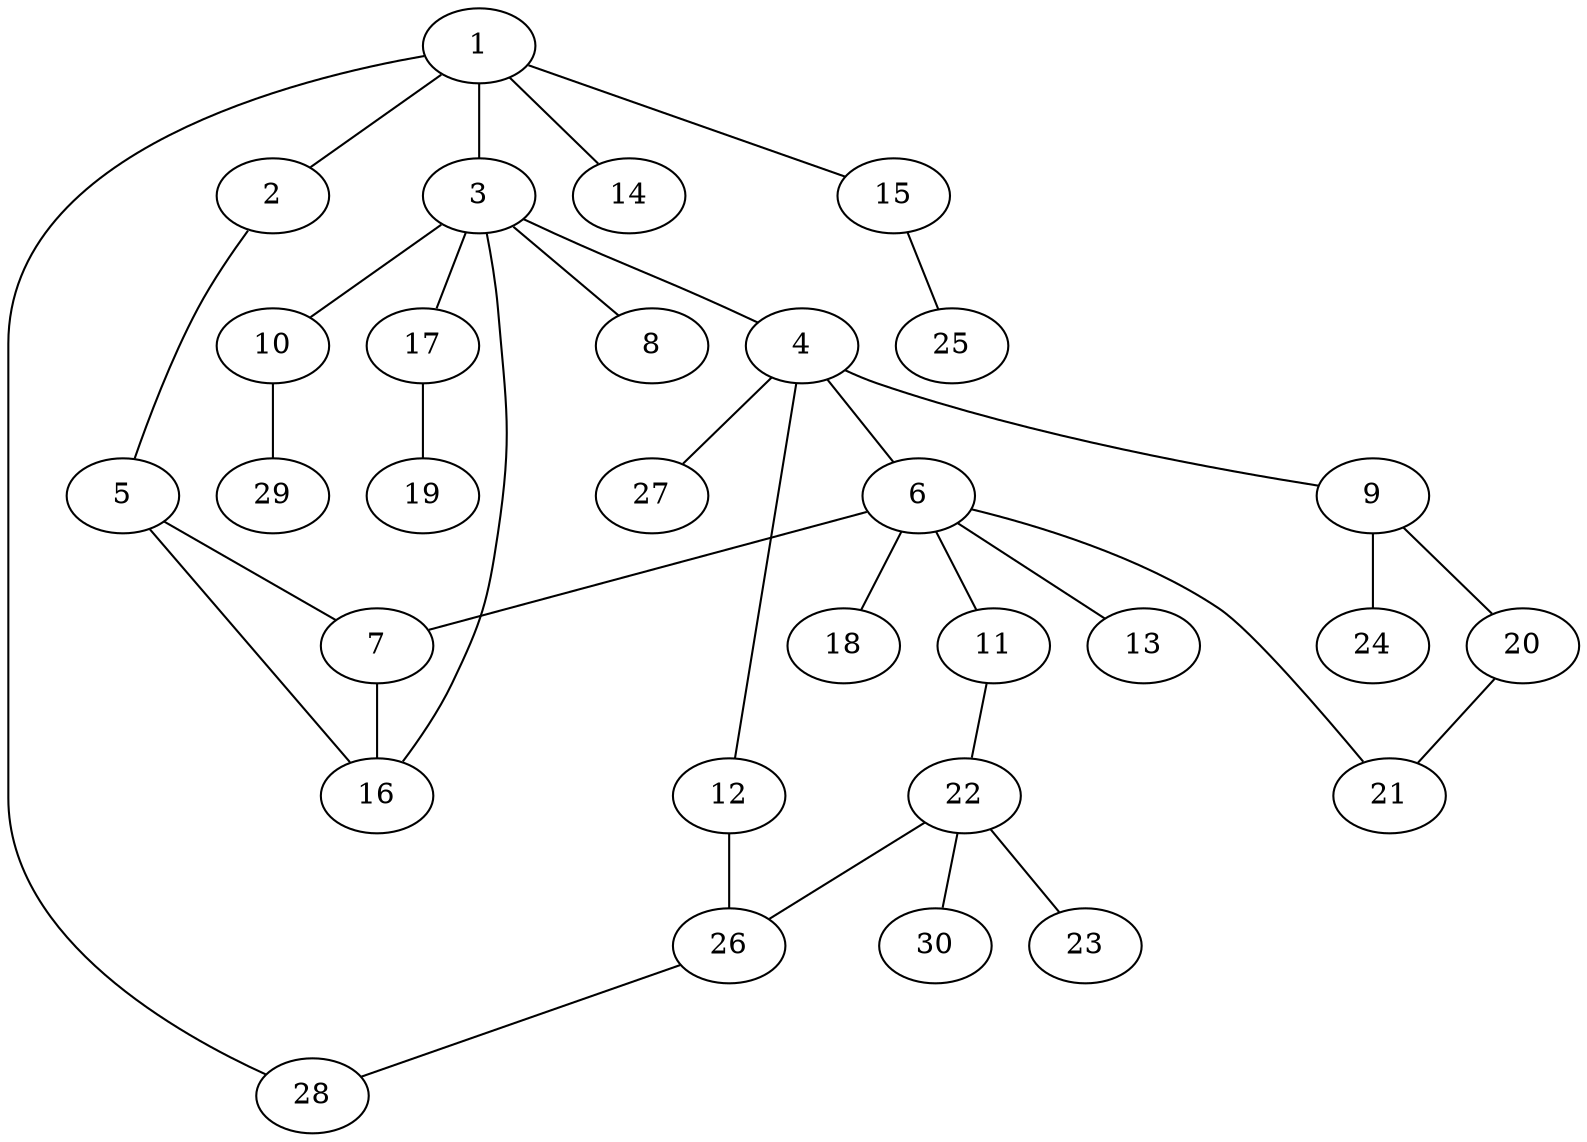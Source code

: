 graph graphname {1--2
1--3
1--14
1--15
1--28
2--5
3--4
3--8
3--10
3--16
3--17
4--6
4--9
4--12
4--27
5--7
5--16
6--7
6--11
6--13
6--18
6--21
7--16
9--20
9--24
10--29
11--22
12--26
15--25
17--19
20--21
22--23
22--26
22--30
26--28
}